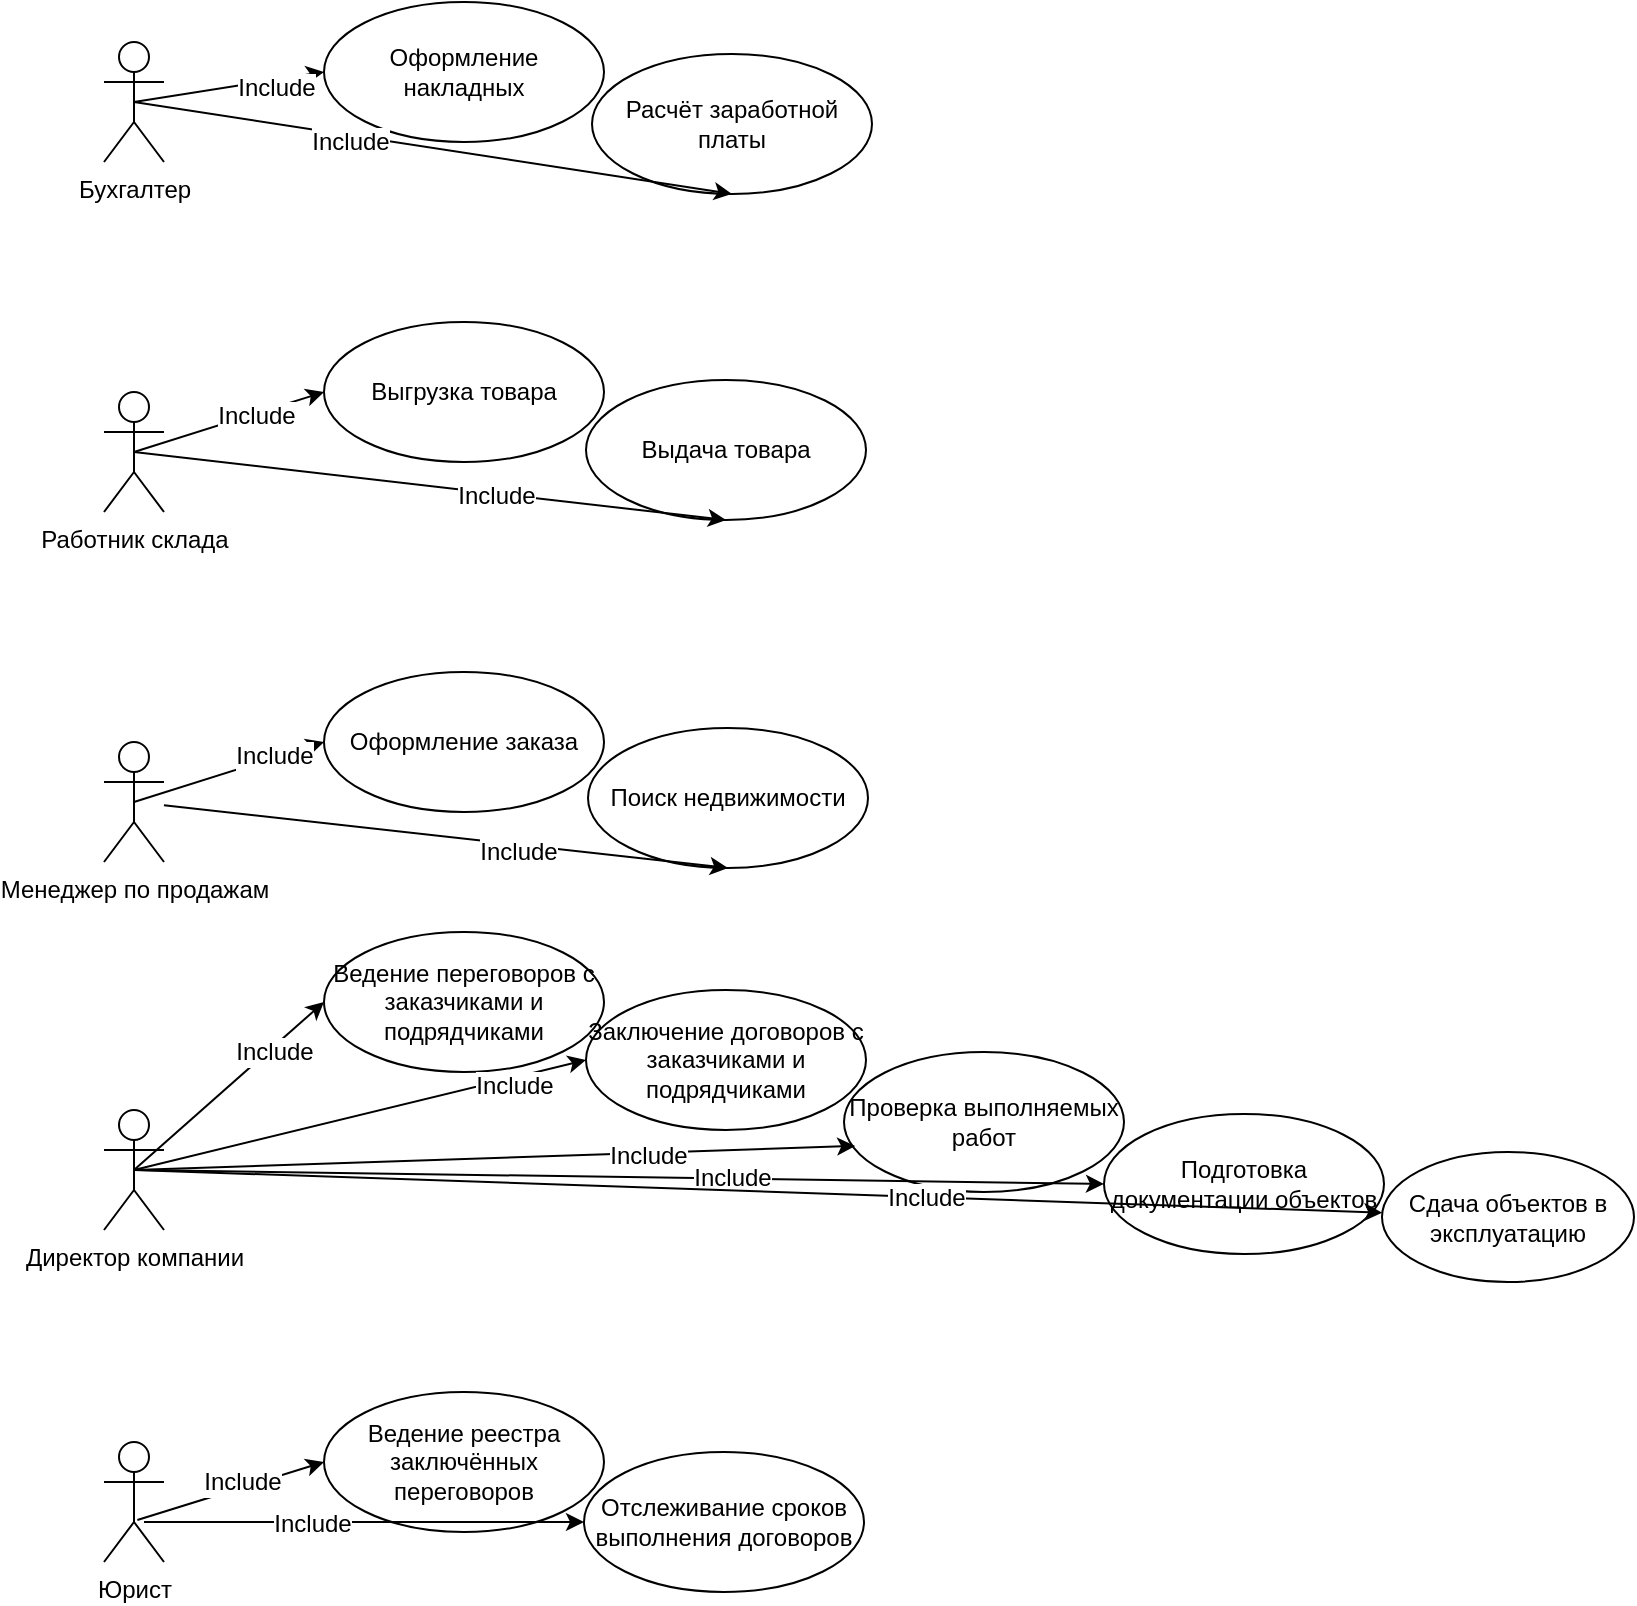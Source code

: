 <mxfile version="10.7.7" type="github"><diagram id="4CEEUy9X3KuGEjQScpmb" name="Page-1"><mxGraphModel dx="1922" dy="841" grid="1" gridSize="10" guides="1" tooltips="1" connect="1" arrows="1" fold="1" page="1" pageScale="1" pageWidth="827" pageHeight="1169" math="0" shadow="0"><root><mxCell id="0"/><mxCell id="1" parent="0"/><mxCell id="BfvDG043m54WTeFrZsyi-1" value="Бухгалтер" style="shape=umlActor;verticalLabelPosition=bottom;labelBackgroundColor=#ffffff;verticalAlign=top;html=1;" vertex="1" parent="1"><mxGeometry x="55" y="20" width="30" height="60" as="geometry"/></mxCell><mxCell id="BfvDG043m54WTeFrZsyi-2" value="Работник склада" style="shape=umlActor;verticalLabelPosition=bottom;labelBackgroundColor=#ffffff;verticalAlign=top;html=1;" vertex="1" parent="1"><mxGeometry x="55" y="195" width="30" height="60" as="geometry"/></mxCell><mxCell id="BfvDG043m54WTeFrZsyi-3" value="Менеджер по продажам" style="shape=umlActor;verticalLabelPosition=bottom;labelBackgroundColor=#ffffff;verticalAlign=top;html=1;" vertex="1" parent="1"><mxGeometry x="55" y="370" width="30" height="60" as="geometry"/></mxCell><mxCell id="BfvDG043m54WTeFrZsyi-4" value="Директор компании" style="shape=umlActor;verticalLabelPosition=bottom;labelBackgroundColor=#ffffff;verticalAlign=top;html=1;" vertex="1" parent="1"><mxGeometry x="55" y="554" width="30" height="60" as="geometry"/></mxCell><mxCell id="BfvDG043m54WTeFrZsyi-5" value="Юрист" style="shape=umlActor;verticalLabelPosition=bottom;labelBackgroundColor=#ffffff;verticalAlign=top;html=1;" vertex="1" parent="1"><mxGeometry x="55" y="720" width="30" height="60" as="geometry"/></mxCell><mxCell id="BfvDG043m54WTeFrZsyi-6" value="Оформление накладных" style="ellipse;whiteSpace=wrap;html=1;" vertex="1" parent="1"><mxGeometry x="165" width="140" height="70" as="geometry"/></mxCell><mxCell id="BfvDG043m54WTeFrZsyi-7" value="Расчёт заработной платы" style="ellipse;whiteSpace=wrap;html=1;" vertex="1" parent="1"><mxGeometry x="299" y="26" width="140" height="70" as="geometry"/></mxCell><mxCell id="BfvDG043m54WTeFrZsyi-8" value="Выгрузка товара" style="ellipse;whiteSpace=wrap;html=1;" vertex="1" parent="1"><mxGeometry x="165" y="160" width="140" height="70" as="geometry"/></mxCell><mxCell id="BfvDG043m54WTeFrZsyi-9" value="Выдача товара" style="ellipse;whiteSpace=wrap;html=1;" vertex="1" parent="1"><mxGeometry x="296" y="189" width="140" height="70" as="geometry"/></mxCell><mxCell id="BfvDG043m54WTeFrZsyi-10" value="Оформление заказа" style="ellipse;whiteSpace=wrap;html=1;" vertex="1" parent="1"><mxGeometry x="165" y="335" width="140" height="70" as="geometry"/></mxCell><mxCell id="BfvDG043m54WTeFrZsyi-11" value="Поиск недвижимости" style="ellipse;whiteSpace=wrap;html=1;" vertex="1" parent="1"><mxGeometry x="297" y="363" width="140" height="70" as="geometry"/></mxCell><mxCell id="BfvDG043m54WTeFrZsyi-12" value="Ведение переговоров с заказчиками и подрядчиками" style="ellipse;whiteSpace=wrap;html=1;" vertex="1" parent="1"><mxGeometry x="165" y="465" width="140" height="70" as="geometry"/></mxCell><mxCell id="BfvDG043m54WTeFrZsyi-13" value="Проверка выполняемых работ" style="ellipse;whiteSpace=wrap;html=1;" vertex="1" parent="1"><mxGeometry x="425" y="525" width="140" height="70" as="geometry"/></mxCell><mxCell id="BfvDG043m54WTeFrZsyi-14" value="Ведение реестра заключённых переговоров" style="ellipse;whiteSpace=wrap;html=1;" vertex="1" parent="1"><mxGeometry x="165" y="695" width="140" height="70" as="geometry"/></mxCell><mxCell id="BfvDG043m54WTeFrZsyi-15" value="Отслеживание сроков выполнения договоров" style="ellipse;whiteSpace=wrap;html=1;" vertex="1" parent="1"><mxGeometry x="295" y="725" width="140" height="70" as="geometry"/></mxCell><mxCell id="BfvDG043m54WTeFrZsyi-22" value="Заключение договоров с заказчиками и подрядчиками" style="ellipse;whiteSpace=wrap;html=1;" vertex="1" parent="1"><mxGeometry x="296" y="494" width="140" height="70" as="geometry"/></mxCell><mxCell id="BfvDG043m54WTeFrZsyi-23" value="Подготовка документации объектов" style="ellipse;whiteSpace=wrap;html=1;" vertex="1" parent="1"><mxGeometry x="555" y="556" width="140" height="70" as="geometry"/></mxCell><mxCell id="BfvDG043m54WTeFrZsyi-24" value="Сдача объектов в эксплуатацию" style="ellipse;whiteSpace=wrap;html=1;" vertex="1" parent="1"><mxGeometry x="694" y="575" width="126" height="65" as="geometry"/></mxCell><mxCell id="BfvDG043m54WTeFrZsyi-52" value="" style="endArrow=classic;html=1;exitX=0.5;exitY=0.5;exitDx=0;exitDy=0;exitPerimeter=0;entryX=0;entryY=0.5;entryDx=0;entryDy=0;" edge="1" parent="1" source="BfvDG043m54WTeFrZsyi-1" target="BfvDG043m54WTeFrZsyi-6"><mxGeometry width="50" height="50" relative="1" as="geometry"><mxPoint x="75" y="90" as="sourcePoint"/><mxPoint x="125" y="40" as="targetPoint"/></mxGeometry></mxCell><mxCell id="BfvDG043m54WTeFrZsyi-55" value="Include" style="text;html=1;resizable=0;points=[];align=center;verticalAlign=middle;labelBackgroundColor=#ffffff;" vertex="1" connectable="0" parent="BfvDG043m54WTeFrZsyi-52"><mxGeometry x="0.47" y="-4" relative="1" as="geometry"><mxPoint as="offset"/></mxGeometry></mxCell><mxCell id="BfvDG043m54WTeFrZsyi-54" value="" style="endArrow=classic;html=1;exitX=0.5;exitY=0.5;exitDx=0;exitDy=0;exitPerimeter=0;entryX=0.5;entryY=1;entryDx=0;entryDy=0;" edge="1" parent="1" source="BfvDG043m54WTeFrZsyi-1" target="BfvDG043m54WTeFrZsyi-7"><mxGeometry width="50" height="50" relative="1" as="geometry"><mxPoint x="125" y="120" as="sourcePoint"/><mxPoint x="175" y="70" as="targetPoint"/></mxGeometry></mxCell><mxCell id="BfvDG043m54WTeFrZsyi-56" value="Include" style="text;html=1;resizable=0;points=[];align=center;verticalAlign=middle;labelBackgroundColor=#ffffff;" vertex="1" connectable="0" parent="BfvDG043m54WTeFrZsyi-54"><mxGeometry x="-0.28" y="-3" relative="1" as="geometry"><mxPoint as="offset"/></mxGeometry></mxCell><mxCell id="BfvDG043m54WTeFrZsyi-57" value="" style="endArrow=classic;html=1;exitX=0.5;exitY=0.5;exitDx=0;exitDy=0;exitPerimeter=0;entryX=0;entryY=0.5;entryDx=0;entryDy=0;" edge="1" parent="1" source="BfvDG043m54WTeFrZsyi-2" target="BfvDG043m54WTeFrZsyi-8"><mxGeometry width="50" height="50" relative="1" as="geometry"><mxPoint x="125" y="250" as="sourcePoint"/><mxPoint x="165" y="200" as="targetPoint"/></mxGeometry></mxCell><mxCell id="BfvDG043m54WTeFrZsyi-59" value="Include" style="text;html=1;resizable=0;points=[];align=center;verticalAlign=middle;labelBackgroundColor=#ffffff;" vertex="1" connectable="0" parent="BfvDG043m54WTeFrZsyi-57"><mxGeometry x="0.292" y="-1" relative="1" as="geometry"><mxPoint x="-1" as="offset"/></mxGeometry></mxCell><mxCell id="BfvDG043m54WTeFrZsyi-58" value="" style="endArrow=classic;html=1;exitX=0.5;exitY=0.5;exitDx=0;exitDy=0;exitPerimeter=0;entryX=0.5;entryY=1;entryDx=0;entryDy=0;" edge="1" parent="1" source="BfvDG043m54WTeFrZsyi-2" target="BfvDG043m54WTeFrZsyi-9"><mxGeometry width="50" height="50" relative="1" as="geometry"><mxPoint x="205" y="290" as="sourcePoint"/><mxPoint x="255" y="240" as="targetPoint"/></mxGeometry></mxCell><mxCell id="BfvDG043m54WTeFrZsyi-60" value="Include" style="text;html=1;resizable=0;points=[];align=center;verticalAlign=middle;labelBackgroundColor=#ffffff;" vertex="1" connectable="0" parent="BfvDG043m54WTeFrZsyi-58"><mxGeometry x="0.233" y="-1" relative="1" as="geometry"><mxPoint x="-1" as="offset"/></mxGeometry></mxCell><mxCell id="BfvDG043m54WTeFrZsyi-61" value="" style="endArrow=classic;html=1;exitX=0.5;exitY=0.5;exitDx=0;exitDy=0;exitPerimeter=0;entryX=0;entryY=0.5;entryDx=0;entryDy=0;" edge="1" parent="1" source="BfvDG043m54WTeFrZsyi-3" target="BfvDG043m54WTeFrZsyi-10"><mxGeometry width="50" height="50" relative="1" as="geometry"><mxPoint x="145" y="420" as="sourcePoint"/><mxPoint x="165" y="380" as="targetPoint"/></mxGeometry></mxCell><mxCell id="BfvDG043m54WTeFrZsyi-63" value="Include" style="text;html=1;resizable=0;points=[];align=center;verticalAlign=middle;labelBackgroundColor=#ffffff;" vertex="1" connectable="0" parent="BfvDG043m54WTeFrZsyi-61"><mxGeometry x="0.47" y="1" relative="1" as="geometry"><mxPoint as="offset"/></mxGeometry></mxCell><mxCell id="BfvDG043m54WTeFrZsyi-62" value="" style="endArrow=classic;html=1;entryX=0.5;entryY=1;entryDx=0;entryDy=0;" edge="1" parent="1" source="BfvDG043m54WTeFrZsyi-3" target="BfvDG043m54WTeFrZsyi-11"><mxGeometry width="50" height="50" relative="1" as="geometry"><mxPoint x="165" y="460" as="sourcePoint"/><mxPoint x="215" y="410" as="targetPoint"/></mxGeometry></mxCell><mxCell id="BfvDG043m54WTeFrZsyi-64" value="Include" style="text;html=1;resizable=0;points=[];align=center;verticalAlign=middle;labelBackgroundColor=#ffffff;" vertex="1" connectable="0" parent="BfvDG043m54WTeFrZsyi-62"><mxGeometry x="0.246" y="-4" relative="1" as="geometry"><mxPoint x="1" as="offset"/></mxGeometry></mxCell><mxCell id="BfvDG043m54WTeFrZsyi-65" value="" style="endArrow=classic;html=1;exitX=0.556;exitY=0.65;exitDx=0;exitDy=0;exitPerimeter=0;entryX=0;entryY=0.5;entryDx=0;entryDy=0;" edge="1" parent="1" source="BfvDG043m54WTeFrZsyi-5" target="BfvDG043m54WTeFrZsyi-14"><mxGeometry width="50" height="50" relative="1" as="geometry"><mxPoint x="125" y="820" as="sourcePoint"/><mxPoint x="175" y="770" as="targetPoint"/></mxGeometry></mxCell><mxCell id="BfvDG043m54WTeFrZsyi-79" value="Include" style="text;html=1;resizable=0;points=[];align=center;verticalAlign=middle;labelBackgroundColor=#ffffff;" vertex="1" connectable="0" parent="BfvDG043m54WTeFrZsyi-65"><mxGeometry x="0.712" y="4" relative="1" as="geometry"><mxPoint x="-26.5" y="9.5" as="offset"/></mxGeometry></mxCell><mxCell id="BfvDG043m54WTeFrZsyi-66" value="" style="endArrow=classic;html=1;exitX=0.5;exitY=0.5;exitDx=0;exitDy=0;exitPerimeter=0;entryX=0;entryY=0.5;entryDx=0;entryDy=0;" edge="1" parent="1" source="BfvDG043m54WTeFrZsyi-4" target="BfvDG043m54WTeFrZsyi-12"><mxGeometry width="50" height="50" relative="1" as="geometry"><mxPoint x="95" y="620" as="sourcePoint"/><mxPoint x="145" y="570" as="targetPoint"/></mxGeometry></mxCell><mxCell id="BfvDG043m54WTeFrZsyi-72" value="Include" style="text;html=1;resizable=0;points=[];align=center;verticalAlign=middle;labelBackgroundColor=#ffffff;" vertex="1" connectable="0" parent="BfvDG043m54WTeFrZsyi-66"><mxGeometry x="0.435" y="-2" relative="1" as="geometry"><mxPoint as="offset"/></mxGeometry></mxCell><mxCell id="BfvDG043m54WTeFrZsyi-67" value="" style="endArrow=classic;html=1;exitX=0.5;exitY=0.5;exitDx=0;exitDy=0;exitPerimeter=0;entryX=0;entryY=0.5;entryDx=0;entryDy=0;" edge="1" parent="1" source="BfvDG043m54WTeFrZsyi-4" target="BfvDG043m54WTeFrZsyi-22"><mxGeometry width="50" height="50" relative="1" as="geometry"><mxPoint x="195" y="640" as="sourcePoint"/><mxPoint x="245" y="590" as="targetPoint"/></mxGeometry></mxCell><mxCell id="BfvDG043m54WTeFrZsyi-74" value="Include" style="text;html=1;resizable=0;points=[];align=center;verticalAlign=middle;labelBackgroundColor=#ffffff;" vertex="1" connectable="0" parent="BfvDG043m54WTeFrZsyi-67"><mxGeometry x="0.685" y="-3" relative="1" as="geometry"><mxPoint x="-1" y="1" as="offset"/></mxGeometry></mxCell><mxCell id="BfvDG043m54WTeFrZsyi-68" value="" style="endArrow=classic;html=1;exitX=0.5;exitY=0.5;exitDx=0;exitDy=0;exitPerimeter=0;entryX=0.04;entryY=0.671;entryDx=0;entryDy=0;entryPerimeter=0;" edge="1" parent="1" source="BfvDG043m54WTeFrZsyi-4" target="BfvDG043m54WTeFrZsyi-13"><mxGeometry width="50" height="50" relative="1" as="geometry"><mxPoint x="255" y="690" as="sourcePoint"/><mxPoint x="305" y="640" as="targetPoint"/></mxGeometry></mxCell><mxCell id="BfvDG043m54WTeFrZsyi-76" value="Include" style="text;html=1;resizable=0;points=[];align=center;verticalAlign=middle;labelBackgroundColor=#ffffff;" vertex="1" connectable="0" parent="BfvDG043m54WTeFrZsyi-68"><mxGeometry x="0.422" y="-1" relative="1" as="geometry"><mxPoint as="offset"/></mxGeometry></mxCell><mxCell id="BfvDG043m54WTeFrZsyi-69" value="" style="endArrow=classic;html=1;entryX=0;entryY=0.5;entryDx=0;entryDy=0;" edge="1" parent="1" target="BfvDG043m54WTeFrZsyi-23"><mxGeometry width="50" height="50" relative="1" as="geometry"><mxPoint x="73" y="584" as="sourcePoint"/><mxPoint x="275" y="630" as="targetPoint"/></mxGeometry></mxCell><mxCell id="BfvDG043m54WTeFrZsyi-77" value="Include" style="text;html=1;resizable=0;points=[];align=center;verticalAlign=middle;labelBackgroundColor=#ffffff;" vertex="1" connectable="0" parent="BfvDG043m54WTeFrZsyi-69"><mxGeometry x="0.225" y="1" relative="1" as="geometry"><mxPoint as="offset"/></mxGeometry></mxCell><mxCell id="BfvDG043m54WTeFrZsyi-70" value="" style="endArrow=classic;html=1;exitX=0.5;exitY=0.5;exitDx=0;exitDy=0;exitPerimeter=0;" edge="1" parent="1" source="BfvDG043m54WTeFrZsyi-4" target="BfvDG043m54WTeFrZsyi-24"><mxGeometry width="50" height="50" relative="1" as="geometry"><mxPoint x="235" y="680" as="sourcePoint"/><mxPoint x="285" y="630" as="targetPoint"/></mxGeometry></mxCell><mxCell id="BfvDG043m54WTeFrZsyi-78" value="Include" style="text;html=1;resizable=0;points=[];align=center;verticalAlign=middle;labelBackgroundColor=#ffffff;" vertex="1" connectable="0" parent="BfvDG043m54WTeFrZsyi-70"><mxGeometry x="0.266" relative="1" as="geometry"><mxPoint as="offset"/></mxGeometry></mxCell><mxCell id="BfvDG043m54WTeFrZsyi-71" value="" style="endArrow=classic;html=1;entryX=0;entryY=0.5;entryDx=0;entryDy=0;" edge="1" parent="1" target="BfvDG043m54WTeFrZsyi-15"><mxGeometry width="50" height="50" relative="1" as="geometry"><mxPoint x="75" y="760" as="sourcePoint"/><mxPoint x="185" y="770" as="targetPoint"/></mxGeometry></mxCell><mxCell id="BfvDG043m54WTeFrZsyi-80" value="Include" style="text;html=1;resizable=0;points=[];align=center;verticalAlign=middle;labelBackgroundColor=#ffffff;" vertex="1" connectable="0" parent="BfvDG043m54WTeFrZsyi-71"><mxGeometry x="-0.238" y="-1" relative="1" as="geometry"><mxPoint as="offset"/></mxGeometry></mxCell></root></mxGraphModel></diagram></mxfile>